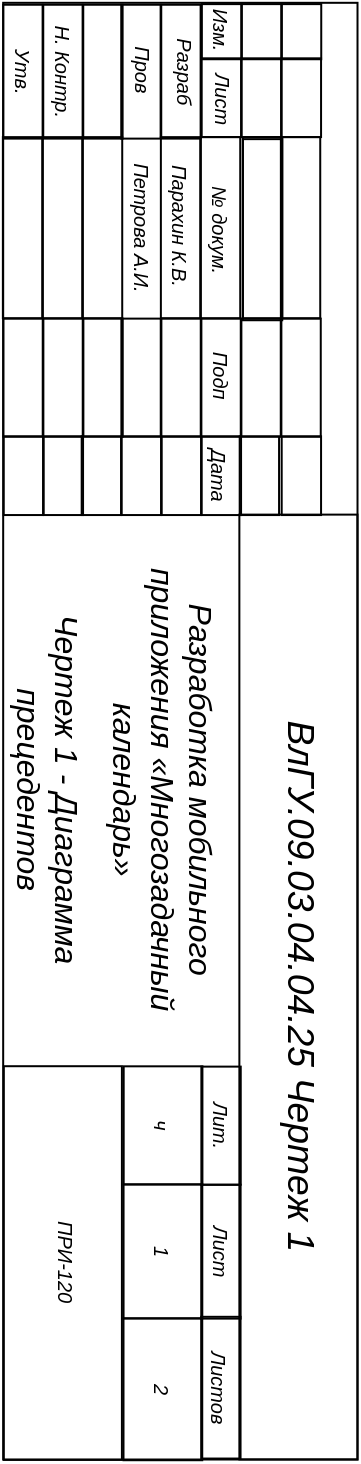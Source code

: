 <mxfile version="22.1.11" type="device">
  <diagram name="Страница — 1" id="GDQbm2vWqznNutLy4ZEY">
    <mxGraphModel dx="3531" dy="-1773" grid="1" gridSize="10" guides="1" tooltips="1" connect="1" arrows="1" fold="1" page="1" pageScale="1" pageWidth="827" pageHeight="1169" math="0" shadow="0">
      <root>
        <mxCell id="0" />
        <mxCell id="1" parent="0" />
        <mxCell id="Sw8R2TDD7QGTORjDKsAt-1" value="" style="group;rotation=90;fontFamily=Arial;fontStyle=2" parent="1" vertex="1" connectable="0">
          <mxGeometry x="-2581" y="2817" width="728.899" height="177.168" as="geometry" />
        </mxCell>
        <mxCell id="Sw8R2TDD7QGTORjDKsAt-2" value="" style="rounded=0;whiteSpace=wrap;html=1;fillColor=none;rotation=90;fontFamily=Arial;fontStyle=2" parent="Sw8R2TDD7QGTORjDKsAt-1" vertex="1">
          <mxGeometry width="728.35" height="177.165" as="geometry" />
        </mxCell>
        <mxCell id="Sw8R2TDD7QGTORjDKsAt-3" value="" style="rounded=0;whiteSpace=wrap;html=1;fillColor=none;rotation=90;fontFamily=Arial;fontStyle=2" parent="Sw8R2TDD7QGTORjDKsAt-1" vertex="1">
          <mxGeometry x="391" y="-271" width="27.559" height="19.685" as="geometry" />
        </mxCell>
        <mxCell id="Sw8R2TDD7QGTORjDKsAt-4" value="" style="rounded=0;whiteSpace=wrap;html=1;fillColor=none;rotation=90;fontFamily=Arial;fontStyle=2" parent="Sw8R2TDD7QGTORjDKsAt-1" vertex="1">
          <mxGeometry x="371" y="-271" width="27.559" height="19.685" as="geometry" />
        </mxCell>
        <mxCell id="Sw8R2TDD7QGTORjDKsAt-5" value="" style="rounded=0;whiteSpace=wrap;html=1;fillColor=none;rotation=90;fontFamily=Arial;fontStyle=2" parent="Sw8R2TDD7QGTORjDKsAt-1" vertex="1">
          <mxGeometry x="411" y="-271" width="27.559" height="19.685" as="geometry" />
        </mxCell>
        <mxCell id="Sw8R2TDD7QGTORjDKsAt-6" value="" style="rounded=0;whiteSpace=wrap;html=1;fillColor=none;rotation=90;fontFamily=Arial;fontStyle=2" parent="Sw8R2TDD7QGTORjDKsAt-1" vertex="1">
          <mxGeometry x="385" y="-238" width="39.37" height="19.685" as="geometry" />
        </mxCell>
        <mxCell id="Sw8R2TDD7QGTORjDKsAt-7" value="" style="rounded=0;whiteSpace=wrap;html=1;fillColor=none;rotation=90;fontFamily=Arial;fontStyle=2" parent="Sw8R2TDD7QGTORjDKsAt-1" vertex="1">
          <mxGeometry x="365" y="-238" width="39.37" height="19.685" as="geometry" />
        </mxCell>
        <mxCell id="Sw8R2TDD7QGTORjDKsAt-8" value="" style="rounded=0;whiteSpace=wrap;html=1;fillColor=none;rotation=90;fontFamily=Arial;fontStyle=2" parent="Sw8R2TDD7QGTORjDKsAt-1" vertex="1">
          <mxGeometry x="405" y="-238" width="39.37" height="19.685" as="geometry" />
        </mxCell>
        <mxCell id="Sw8R2TDD7QGTORjDKsAt-9" value="" style="rounded=0;whiteSpace=wrap;html=1;fillColor=none;rotation=90;fontFamily=Arial;fontStyle=2" parent="Sw8R2TDD7QGTORjDKsAt-1" vertex="1">
          <mxGeometry x="360" y="-173" width="90.551" height="19.685" as="geometry" />
        </mxCell>
        <mxCell id="Sw8R2TDD7QGTORjDKsAt-10" value="" style="rounded=0;whiteSpace=wrap;html=1;fillColor=none;rotation=90;fontFamily=Arial;fontStyle=2" parent="Sw8R2TDD7QGTORjDKsAt-1" vertex="1">
          <mxGeometry x="360" y="-172" width="90.551" height="19.685" as="geometry" />
        </mxCell>
        <mxCell id="Sw8R2TDD7QGTORjDKsAt-11" value="" style="rounded=0;whiteSpace=wrap;html=1;fillColor=none;rotation=90;fontFamily=Arial;fontStyle=2" parent="Sw8R2TDD7QGTORjDKsAt-1" vertex="1">
          <mxGeometry x="379" y="-173" width="90.551" height="19.685" as="geometry" />
        </mxCell>
        <mxCell id="Sw8R2TDD7QGTORjDKsAt-12" value="" style="rounded=0;whiteSpace=wrap;html=1;fillColor=none;rotation=90;fontFamily=Arial;fontStyle=2" parent="Sw8R2TDD7QGTORjDKsAt-1" vertex="1">
          <mxGeometry x="375" y="-98" width="59.055" height="19.685" as="geometry" />
        </mxCell>
        <mxCell id="Sw8R2TDD7QGTORjDKsAt-13" value="" style="rounded=0;whiteSpace=wrap;html=1;fillColor=none;rotation=90;fontFamily=Arial;fontStyle=2" parent="Sw8R2TDD7QGTORjDKsAt-1" vertex="1">
          <mxGeometry x="355" y="-98" width="59.055" height="19.685" as="geometry" />
        </mxCell>
        <mxCell id="Sw8R2TDD7QGTORjDKsAt-14" value="" style="rounded=0;whiteSpace=wrap;html=1;fillColor=none;rotation=90;fontFamily=Arial;fontStyle=2" parent="Sw8R2TDD7QGTORjDKsAt-1" vertex="1">
          <mxGeometry x="395" y="-98" width="59.055" height="19.685" as="geometry" />
        </mxCell>
        <mxCell id="Sw8R2TDD7QGTORjDKsAt-15" value="" style="rounded=0;whiteSpace=wrap;html=1;fillColor=none;rotation=90;fontFamily=Arial;fontStyle=2" parent="Sw8R2TDD7QGTORjDKsAt-1" vertex="1">
          <mxGeometry x="384" y="-49" width="39.37" height="19.685" as="geometry" />
        </mxCell>
        <mxCell id="Sw8R2TDD7QGTORjDKsAt-16" value="" style="rounded=0;whiteSpace=wrap;html=1;fillColor=none;rotation=90;fontFamily=Arial;fontStyle=2" parent="Sw8R2TDD7QGTORjDKsAt-1" vertex="1">
          <mxGeometry x="365" y="-49" width="39.37" height="19.685" as="geometry" />
        </mxCell>
        <mxCell id="Sw8R2TDD7QGTORjDKsAt-17" value="" style="rounded=0;whiteSpace=wrap;html=1;fillColor=none;rotation=90;fontFamily=Arial;fontStyle=2" parent="Sw8R2TDD7QGTORjDKsAt-1" vertex="1">
          <mxGeometry x="405" y="-49" width="39.37" height="19.685" as="geometry" />
        </mxCell>
        <mxCell id="Sw8R2TDD7QGTORjDKsAt-18" value="" style="rounded=0;whiteSpace=wrap;html=1;fillColor=none;rotation=90;fontFamily=Arial;fontStyle=2" parent="Sw8R2TDD7QGTORjDKsAt-1" vertex="1">
          <mxGeometry x="187" y="187" width="472.43" height="59.055" as="geometry" />
        </mxCell>
        <mxCell id="Sw8R2TDD7QGTORjDKsAt-19" value="Изм." style="text;html=1;strokeColor=none;fillColor=none;align=center;verticalAlign=middle;whiteSpace=wrap;rounded=0;fontFamily=Arial;fontSize=10;rotation=90;fontStyle=2" parent="Sw8R2TDD7QGTORjDKsAt-1" vertex="1">
          <mxGeometry x="371" y="-272" width="27.559" height="19.685" as="geometry" />
        </mxCell>
        <mxCell id="Sw8R2TDD7QGTORjDKsAt-20" value="Лист" style="text;html=1;strokeColor=none;fillColor=none;align=center;verticalAlign=middle;whiteSpace=wrap;rounded=0;fontFamily=Arial;fontSize=10;rotation=90;fontStyle=2" parent="Sw8R2TDD7QGTORjDKsAt-1" vertex="1">
          <mxGeometry x="366" y="-237" width="39.37" height="19.685" as="geometry" />
        </mxCell>
        <mxCell id="Sw8R2TDD7QGTORjDKsAt-21" value="№ докум." style="text;html=1;strokeColor=none;fillColor=none;align=center;verticalAlign=middle;whiteSpace=wrap;rounded=0;fontFamily=Arial;fontSize=10;rotation=90;fontStyle=2" parent="Sw8R2TDD7QGTORjDKsAt-1" vertex="1">
          <mxGeometry x="339" y="-172" width="90.551" height="19.68" as="geometry" />
        </mxCell>
        <mxCell id="Sw8R2TDD7QGTORjDKsAt-22" value="Подп" style="text;html=1;strokeColor=none;fillColor=none;align=center;verticalAlign=middle;whiteSpace=wrap;rounded=0;fontFamily=Arial;fontSize=10;rotation=90;fontStyle=2" parent="Sw8R2TDD7QGTORjDKsAt-1" vertex="1">
          <mxGeometry x="355" y="-99" width="59.055" height="19.68" as="geometry" />
        </mxCell>
        <mxCell id="Sw8R2TDD7QGTORjDKsAt-23" value="Дата" style="text;html=1;strokeColor=none;fillColor=none;align=center;verticalAlign=middle;whiteSpace=wrap;rounded=0;fontFamily=Arial;fontSize=10;rotation=90;fontStyle=2" parent="Sw8R2TDD7QGTORjDKsAt-1" vertex="1">
          <mxGeometry x="364" y="-49" width="39.37" height="19.685" as="geometry" />
        </mxCell>
        <mxCell id="Sw8R2TDD7QGTORjDKsAt-24" value="" style="rounded=0;whiteSpace=wrap;html=1;fillColor=none;rotation=90;fontFamily=Arial;fontStyle=2" parent="Sw8R2TDD7QGTORjDKsAt-1" vertex="1">
          <mxGeometry x="331" y="-251" width="66.929" height="19.68" as="geometry" />
        </mxCell>
        <mxCell id="Sw8R2TDD7QGTORjDKsAt-25" value="" style="rounded=0;whiteSpace=wrap;html=1;fillColor=none;rotation=90;fontFamily=Arial;fontStyle=2" parent="Sw8R2TDD7QGTORjDKsAt-1" vertex="1">
          <mxGeometry x="311" y="-251" width="66.929" height="19.68" as="geometry" />
        </mxCell>
        <mxCell id="Sw8R2TDD7QGTORjDKsAt-26" value="" style="rounded=0;whiteSpace=wrap;html=1;fillColor=none;rotation=90;fontFamily=Arial;fontStyle=2" parent="Sw8R2TDD7QGTORjDKsAt-1" vertex="1">
          <mxGeometry x="292" y="-251" width="66.929" height="19.68" as="geometry" />
        </mxCell>
        <mxCell id="Sw8R2TDD7QGTORjDKsAt-27" value="" style="rounded=0;whiteSpace=wrap;html=1;fillColor=none;rotation=90;fontFamily=Arial;fontStyle=2" parent="Sw8R2TDD7QGTORjDKsAt-1" vertex="1">
          <mxGeometry x="272" y="-251" width="66.929" height="19.68" as="geometry" />
        </mxCell>
        <mxCell id="Sw8R2TDD7QGTORjDKsAt-28" value="" style="rounded=0;whiteSpace=wrap;html=1;fillColor=none;rotation=90;fontFamily=Arial;fontStyle=2" parent="Sw8R2TDD7QGTORjDKsAt-1" vertex="1">
          <mxGeometry x="252" y="-251" width="66.929" height="19.68" as="geometry" />
        </mxCell>
        <mxCell id="Sw8R2TDD7QGTORjDKsAt-29" value="" style="rounded=0;whiteSpace=wrap;html=1;fillColor=none;rotation=90;fontFamily=Arial;fontStyle=2" parent="Sw8R2TDD7QGTORjDKsAt-1" vertex="1">
          <mxGeometry x="339" y="-173" width="90.551" height="19.68" as="geometry" />
        </mxCell>
        <mxCell id="Sw8R2TDD7QGTORjDKsAt-30" value="" style="rounded=0;whiteSpace=wrap;html=1;fillColor=none;rotation=90;fontFamily=Arial;fontStyle=2" parent="Sw8R2TDD7QGTORjDKsAt-1" vertex="1">
          <mxGeometry x="280" y="-173" width="90.551" height="19.68" as="geometry" />
        </mxCell>
        <mxCell id="Sw8R2TDD7QGTORjDKsAt-31" value="" style="rounded=0;whiteSpace=wrap;html=1;fillColor=none;rotation=90;fontFamily=Arial;fontStyle=2" parent="Sw8R2TDD7QGTORjDKsAt-1" vertex="1">
          <mxGeometry x="260" y="-173" width="90.551" height="19.68" as="geometry" />
        </mxCell>
        <mxCell id="Sw8R2TDD7QGTORjDKsAt-32" value="" style="rounded=0;whiteSpace=wrap;html=1;fillColor=none;rotation=90;fontFamily=Arial;fontStyle=2" parent="Sw8R2TDD7QGTORjDKsAt-1" vertex="1">
          <mxGeometry x="240" y="-173" width="90.551" height="19.68" as="geometry" />
        </mxCell>
        <mxCell id="Sw8R2TDD7QGTORjDKsAt-33" value="" style="rounded=0;whiteSpace=wrap;html=1;fillColor=none;rotation=90;fontFamily=Arial;fontStyle=2" parent="Sw8R2TDD7QGTORjDKsAt-1" vertex="1">
          <mxGeometry x="335" y="-98" width="59.055" height="19.68" as="geometry" />
        </mxCell>
        <mxCell id="Sw8R2TDD7QGTORjDKsAt-34" value="" style="rounded=0;whiteSpace=wrap;html=1;fillColor=none;rotation=90;fontFamily=Arial;fontStyle=2" parent="Sw8R2TDD7QGTORjDKsAt-1" vertex="1">
          <mxGeometry x="315" y="-98" width="59.055" height="19.68" as="geometry" />
        </mxCell>
        <mxCell id="Sw8R2TDD7QGTORjDKsAt-35" value="" style="rounded=0;whiteSpace=wrap;html=1;fillColor=none;rotation=90;fontFamily=Arial;fontStyle=2" parent="Sw8R2TDD7QGTORjDKsAt-1" vertex="1">
          <mxGeometry x="296" y="-98" width="59.055" height="19.68" as="geometry" />
        </mxCell>
        <mxCell id="Sw8R2TDD7QGTORjDKsAt-36" value="" style="rounded=0;whiteSpace=wrap;html=1;fillColor=none;rotation=90;fontFamily=Arial;fontStyle=2" parent="Sw8R2TDD7QGTORjDKsAt-1" vertex="1">
          <mxGeometry x="276" y="-98" width="59.055" height="19.68" as="geometry" />
        </mxCell>
        <mxCell id="Sw8R2TDD7QGTORjDKsAt-37" value="" style="rounded=0;whiteSpace=wrap;html=1;fillColor=none;rotation=90;fontFamily=Arial;fontStyle=2" parent="Sw8R2TDD7QGTORjDKsAt-1" vertex="1">
          <mxGeometry x="256" y="-98" width="59.055" height="19.68" as="geometry" />
        </mxCell>
        <mxCell id="Sw8R2TDD7QGTORjDKsAt-38" value="" style="rounded=0;whiteSpace=wrap;html=1;fillColor=none;rotation=90;fontFamily=Arial;fontStyle=2" parent="Sw8R2TDD7QGTORjDKsAt-1" vertex="1">
          <mxGeometry x="345" y="-49" width="39.37" height="19.68" as="geometry" />
        </mxCell>
        <mxCell id="Sw8R2TDD7QGTORjDKsAt-39" value="" style="rounded=0;whiteSpace=wrap;html=1;fillColor=none;rotation=90;fontFamily=Arial;fontStyle=2" parent="Sw8R2TDD7QGTORjDKsAt-1" vertex="1">
          <mxGeometry x="325" y="-49" width="39.37" height="19.68" as="geometry" />
        </mxCell>
        <mxCell id="Sw8R2TDD7QGTORjDKsAt-40" value="" style="rounded=0;whiteSpace=wrap;html=1;fillColor=none;rotation=90;fontFamily=Arial;fontStyle=2" parent="Sw8R2TDD7QGTORjDKsAt-1" vertex="1">
          <mxGeometry x="305" y="-49" width="39.37" height="19.68" as="geometry" />
        </mxCell>
        <mxCell id="Sw8R2TDD7QGTORjDKsAt-41" value="" style="rounded=0;whiteSpace=wrap;html=1;fillColor=none;rotation=90;fontFamily=Arial;fontStyle=2" parent="Sw8R2TDD7QGTORjDKsAt-1" vertex="1">
          <mxGeometry x="286" y="-49" width="39.37" height="19.68" as="geometry" />
        </mxCell>
        <mxCell id="Sw8R2TDD7QGTORjDKsAt-42" value="" style="rounded=0;whiteSpace=wrap;html=1;fillColor=none;rotation=90;fontFamily=Arial;fontStyle=2" parent="Sw8R2TDD7QGTORjDKsAt-1" vertex="1">
          <mxGeometry x="266" y="-49" width="39.37" height="19.68" as="geometry" />
        </mxCell>
        <mxCell id="Sw8R2TDD7QGTORjDKsAt-43" value="" style="rounded=0;whiteSpace=wrap;html=1;fontFamily=Arial;fontSize=10;fillColor=none;rotation=90;fontStyle=2" parent="Sw8R2TDD7QGTORjDKsAt-1" vertex="1">
          <mxGeometry x="349" y="407" width="70.866" height="19.685" as="geometry" />
        </mxCell>
        <mxCell id="Sw8R2TDD7QGTORjDKsAt-44" value="2" style="rounded=0;whiteSpace=wrap;html=1;fontFamily=Arial;fontSize=10;fillColor=none;rotation=90;fontStyle=2" parent="Sw8R2TDD7QGTORjDKsAt-1" vertex="1">
          <mxGeometry x="320" y="398" width="70.866" height="39.37" as="geometry" />
        </mxCell>
        <mxCell id="Sw8R2TDD7QGTORjDKsAt-45" value="" style="rounded=0;whiteSpace=wrap;html=1;fontFamily=Arial;fontSize=10;fillColor=none;rotation=90;fontStyle=2" parent="Sw8R2TDD7QGTORjDKsAt-1" vertex="1">
          <mxGeometry x="351" y="339" width="66.929" height="19.685" as="geometry" />
        </mxCell>
        <mxCell id="Sw8R2TDD7QGTORjDKsAt-46" value="1" style="rounded=0;whiteSpace=wrap;html=1;fontFamily=Arial;fontSize=10;fillColor=none;rotation=90;fontStyle=2" parent="Sw8R2TDD7QGTORjDKsAt-1" vertex="1">
          <mxGeometry x="322" y="329" width="66.929" height="39.37" as="geometry" />
        </mxCell>
        <mxCell id="Sw8R2TDD7QGTORjDKsAt-47" value="" style="rounded=0;whiteSpace=wrap;html=1;fontFamily=Arial;fontSize=10;fillColor=none;rotation=90;fontStyle=2" parent="Sw8R2TDD7QGTORjDKsAt-1" vertex="1">
          <mxGeometry x="355" y="276" width="59.055" height="19.685" as="geometry" />
        </mxCell>
        <mxCell id="Sw8R2TDD7QGTORjDKsAt-48" value="ч" style="rounded=0;whiteSpace=wrap;html=1;fontFamily=Arial;fontSize=10;fillColor=none;rotation=90;fontStyle=2" parent="Sw8R2TDD7QGTORjDKsAt-1" vertex="1">
          <mxGeometry x="326" y="266" width="59.05" height="39.37" as="geometry" />
        </mxCell>
        <mxCell id="Sw8R2TDD7QGTORjDKsAt-49" value="" style="rounded=0;whiteSpace=wrap;html=1;fontFamily=Arial;fontSize=10;fillColor=none;rotation=90;fontStyle=2" parent="Sw8R2TDD7QGTORjDKsAt-1" vertex="1">
          <mxGeometry x="207" y="325" width="196.85" height="59.055" as="geometry" />
        </mxCell>
        <mxCell id="Sw8R2TDD7QGTORjDKsAt-50" value="Разраб" style="text;html=1;strokeColor=none;fillColor=none;align=center;verticalAlign=middle;whiteSpace=wrap;rounded=0;fontFamily=Arial;fontSize=10;rotation=90;fontStyle=2" parent="Sw8R2TDD7QGTORjDKsAt-1" vertex="1">
          <mxGeometry x="333" y="-251" width="66.929" height="19.68" as="geometry" />
        </mxCell>
        <mxCell id="Sw8R2TDD7QGTORjDKsAt-51" value="Пров" style="text;html=1;strokeColor=none;fillColor=none;align=center;verticalAlign=middle;whiteSpace=wrap;rounded=0;fontFamily=Arial;fontSize=10;rotation=90;fontStyle=2" parent="Sw8R2TDD7QGTORjDKsAt-1" vertex="1">
          <mxGeometry x="312" y="-252" width="66.929" height="19.68" as="geometry" />
        </mxCell>
        <mxCell id="Sw8R2TDD7QGTORjDKsAt-52" value="Н. Контр." style="text;html=1;strokeColor=none;fillColor=none;align=center;verticalAlign=middle;whiteSpace=wrap;rounded=0;fontFamily=Arial;fontSize=10;rotation=90;fontStyle=2" parent="Sw8R2TDD7QGTORjDKsAt-1" vertex="1">
          <mxGeometry x="272" y="-251" width="66.929" height="19.68" as="geometry" />
        </mxCell>
        <mxCell id="Sw8R2TDD7QGTORjDKsAt-53" value="Утв." style="text;html=1;strokeColor=none;fillColor=none;align=center;verticalAlign=middle;whiteSpace=wrap;rounded=0;fontFamily=Arial;fontSize=10;rotation=90;fontStyle=2" parent="Sw8R2TDD7QGTORjDKsAt-1" vertex="1">
          <mxGeometry x="252" y="-251" width="66.929" height="19.68" as="geometry" />
        </mxCell>
        <mxCell id="Sw8R2TDD7QGTORjDKsAt-54" value="Лит." style="text;html=1;strokeColor=none;fillColor=none;align=center;verticalAlign=middle;whiteSpace=wrap;rounded=0;fontFamily=Arial;fontSize=10;rotation=90;fontStyle=2" parent="Sw8R2TDD7QGTORjDKsAt-1" vertex="1">
          <mxGeometry x="355" y="276" width="59.055" height="19.68" as="geometry" />
        </mxCell>
        <mxCell id="Sw8R2TDD7QGTORjDKsAt-55" value="Лист" style="text;html=1;strokeColor=none;fillColor=none;align=center;verticalAlign=middle;whiteSpace=wrap;rounded=0;fontFamily=Arial;fontSize=10;rotation=90;fontStyle=2" parent="Sw8R2TDD7QGTORjDKsAt-1" vertex="1">
          <mxGeometry x="351" y="339" width="66.929" height="19.68" as="geometry" />
        </mxCell>
        <mxCell id="Sw8R2TDD7QGTORjDKsAt-56" value="Листов" style="text;html=1;strokeColor=none;fillColor=none;align=center;verticalAlign=middle;whiteSpace=wrap;rounded=0;fontFamily=Arial;fontSize=10;rotation=90;fontStyle=2" parent="Sw8R2TDD7QGTORjDKsAt-1" vertex="1">
          <mxGeometry x="349" y="407" width="69.75" height="19.68" as="geometry" />
        </mxCell>
        <mxCell id="Sw8R2TDD7QGTORjDKsAt-57" value="" style="rounded=0;whiteSpace=wrap;html=1;fillColor=none;rotation=90;fontFamily=Arial;fontStyle=2" parent="Sw8R2TDD7QGTORjDKsAt-1" vertex="1">
          <mxGeometry x="319" y="-173" width="90.551" height="19.685" as="geometry" />
        </mxCell>
        <mxCell id="Sw8R2TDD7QGTORjDKsAt-58" value="Петрова А.И." style="text;html=1;strokeColor=none;fillColor=none;align=center;verticalAlign=middle;whiteSpace=wrap;rounded=0;fontFamily=Arial;fontSize=10;rotation=90;fontStyle=2" parent="Sw8R2TDD7QGTORjDKsAt-1" vertex="1">
          <mxGeometry x="301" y="-173" width="88.74" height="19.68" as="geometry" />
        </mxCell>
        <mxCell id="Sw8R2TDD7QGTORjDKsAt-59" value="Парахин К.В." style="text;html=1;strokeColor=none;fillColor=none;align=center;verticalAlign=middle;whiteSpace=wrap;rounded=0;fontFamily=Arial;fontSize=10;rotation=90;fontStyle=2" parent="Sw8R2TDD7QGTORjDKsAt-1" vertex="1">
          <mxGeometry x="320" y="-174" width="88.74" height="19.68" as="geometry" />
        </mxCell>
        <mxCell id="Sw8R2TDD7QGTORjDKsAt-60" value="&lt;span style=&quot;font-size: 14pt; line-height: 150%;&quot;&gt;ВлГУ.09.03.04.04.25 Чертеж 1&lt;/span&gt;" style="text;html=1;strokeColor=none;fillColor=none;align=center;verticalAlign=middle;whiteSpace=wrap;rounded=0;fontFamily=Arial;fontSize=10;rotation=90;fontStyle=2" parent="Sw8R2TDD7QGTORjDKsAt-1" vertex="1">
          <mxGeometry x="189" y="188" width="471.33" height="56.74" as="geometry" />
        </mxCell>
        <mxCell id="Sw8R2TDD7QGTORjDKsAt-61" value="ПРИ-120" style="text;html=1;strokeColor=none;fillColor=none;align=center;verticalAlign=middle;whiteSpace=wrap;rounded=0;fontFamily=Arial;fontSize=10;rotation=90;fontStyle=2" parent="Sw8R2TDD7QGTORjDKsAt-1" vertex="1">
          <mxGeometry x="209" y="325" width="195.71" height="57.81" as="geometry" />
        </mxCell>
        <mxCell id="Sw8R2TDD7QGTORjDKsAt-62" value="&lt;font style=&quot;&quot;&gt;&lt;p style=&quot;&quot; align=&quot;center&quot; class=&quot;MsoNormal&quot;&gt;&lt;i style=&quot;background-color: initial;&quot;&gt;&lt;font style=&quot;font-size: 16px;&quot;&gt;Разработка мобильного&lt;br&gt;приложения «Многозадачный календарь»&lt;/font&gt;&lt;/i&gt;&lt;/p&gt;&lt;font size=&quot;3&quot;&gt;Чертеж 1 - Диаграмма прецедентов&lt;/font&gt;&lt;br&gt;&lt;/font&gt;" style="text;html=1;strokeColor=none;fillColor=none;align=center;verticalAlign=middle;whiteSpace=wrap;rounded=0;fontFamily=Arial;fontSize=10;rotation=90;fontStyle=2" parent="Sw8R2TDD7QGTORjDKsAt-1" vertex="1">
          <mxGeometry x="199" y="60" width="274.46" height="116.09" as="geometry" />
        </mxCell>
      </root>
    </mxGraphModel>
  </diagram>
</mxfile>
